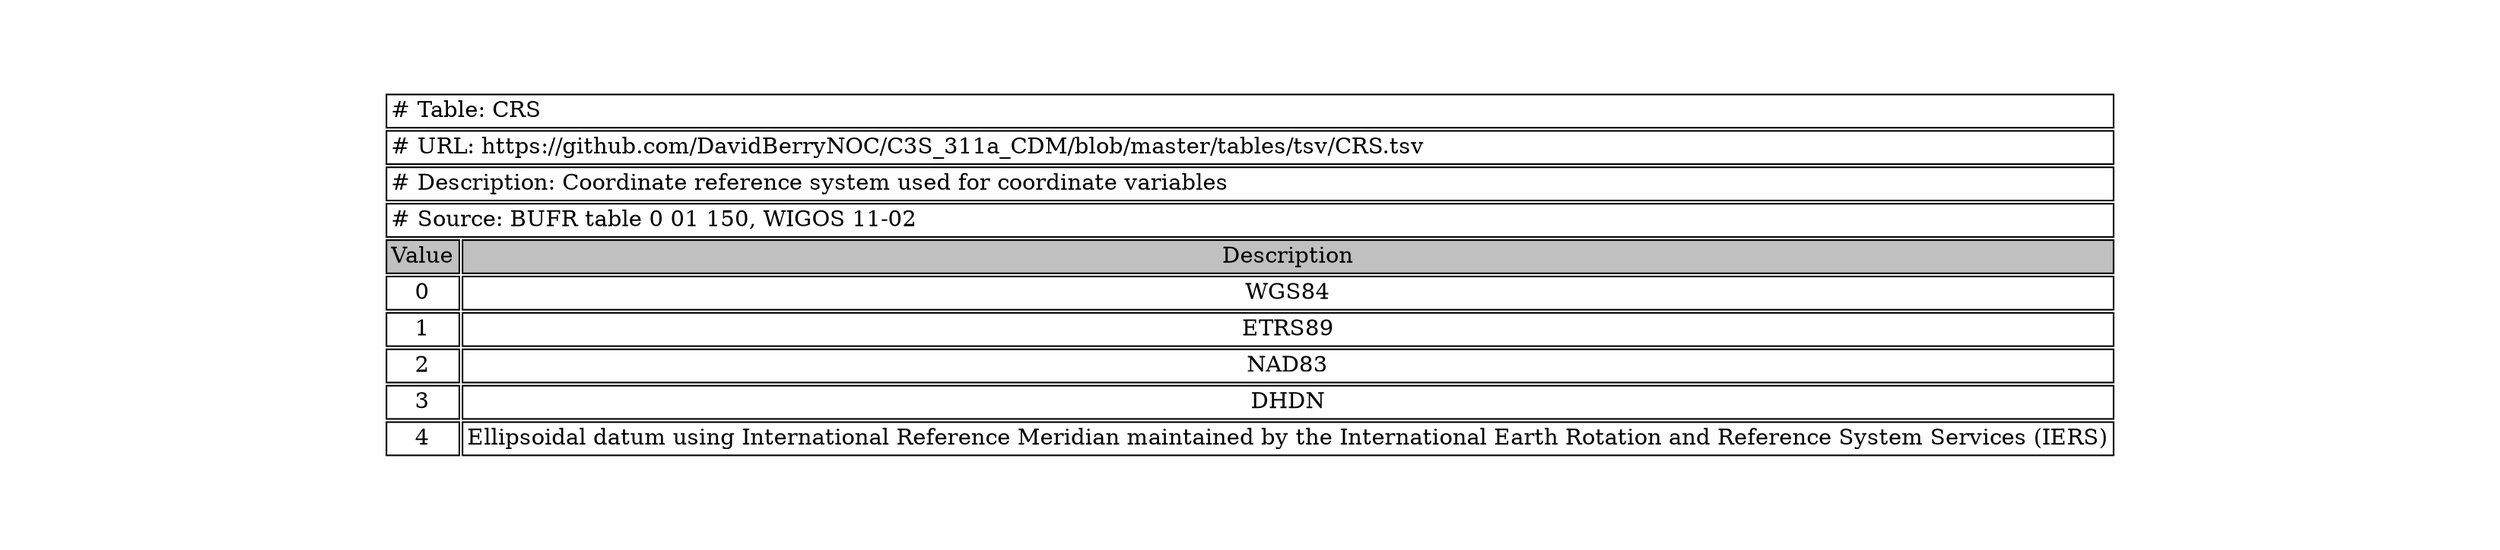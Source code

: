 digraph CRS {
node [color=white]
CRS [label=<<TABLE BORDER="0" CELLBORDER="1" CELLSPACING="2" COLOR="BLACK">
<TR><TD COLSPAN="2" ALIGN="left"># Table: CRS</TD></TR>
<TR><TD COLSPAN="2" ALIGN="left"># URL: https://github.com/DavidBerryNOC/C3S_311a_CDM/blob/master/tables/tsv/CRS.tsv</TD></TR>
<TR><TD ALIGN="left" COLSPAN="2"># Description: Coordinate reference system used for coordinate variables</TD></TR>
<TR><TD ALIGN="left" COLSPAN="2"># Source: BUFR table 0 01 150, WIGOS 11-02</TD></TR>
<TR><TD BGCOLOR="GRAY">Value</TD><TD BGCOLOR="GRAY">Description</TD></TR>
<TR><TD>0</TD><TD>WGS84</TD></TR>
<TR><TD>1</TD><TD>ETRS89</TD></TR>
<TR><TD>2</TD><TD>NAD83</TD></TR>
<TR><TD>3</TD><TD>DHDN</TD></TR>
<TR><TD>4</TD><TD>Ellipsoidal datum using International Reference Meridian maintained by the International Earth Rotation and Reference System Services (IERS)</TD></TR>
</TABLE>>];
}
